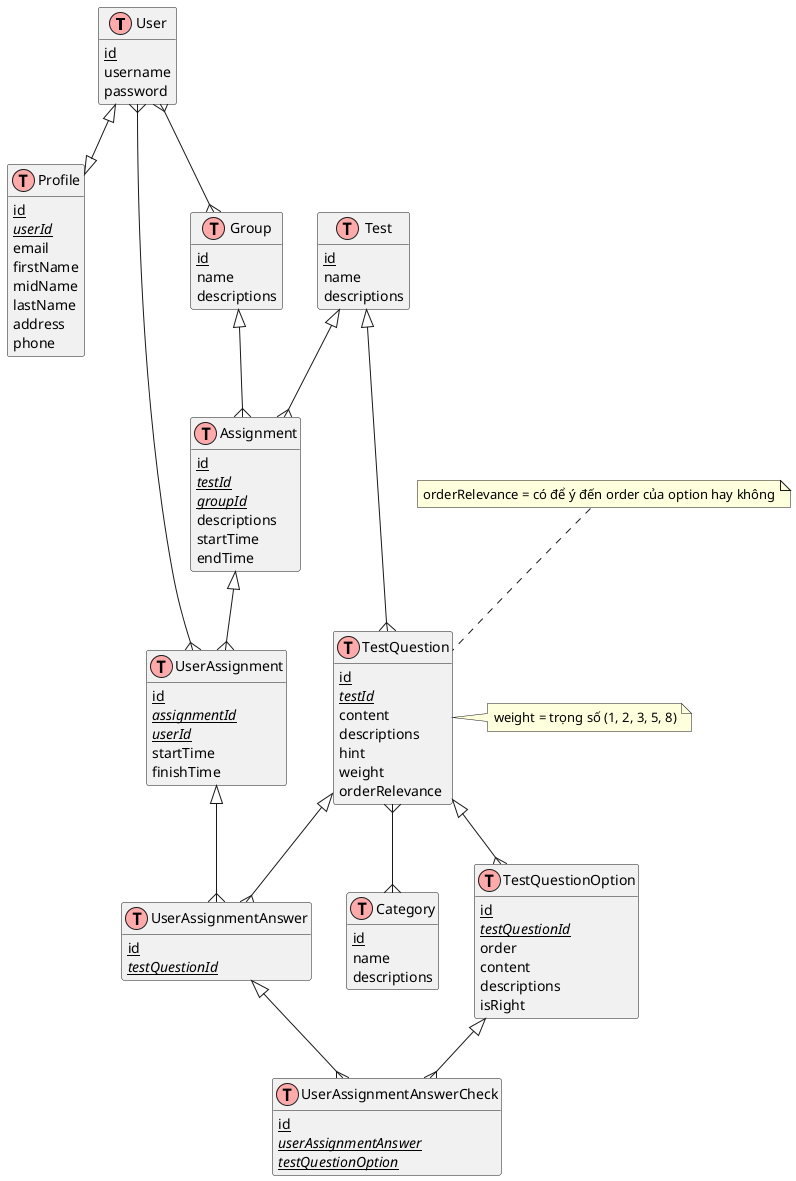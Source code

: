 @startuml
!define table(x) class x << (T,#FFAAAA) >>
!define pk(x) <u>x</u>
!define fk(x) <i><u>x</u></i>
hide methods
hide stereotypes
skinparam shadowing false

table(User) {
  pk(id)
  username
  password
}

table(Group) {
  pk(id)
  name
  descriptions
}

table(Profile) {
  pk(id)
  fk(userId)
  email
  firstName
  midName
  lastName
  address
  phone
}

table(Test) {
  pk(id)
  name
  descriptions
}

table(TestQuestion) {
  pk(id)
  fk(testId)
  content
  descriptions
  hint
  weight
  orderRelevance
}

table(TestQuestionOption) {
  pk(id)
  fk(testQuestionId)
  order
  content
  descriptions
  isRight
}

table(Category) {
  pk(id)
  name
  descriptions
}

table(Assignment) {
  pk(id)
  fk(testId)
  fk(groupId)
  descriptions
  startTime
  endTime
}

table(UserAssignment) {
  pk(id)
  fk(assignmentId)
  fk(userId)
  startTime
  finishTime
}

table(UserAssignmentAnswer) {
  pk(id)
  fk(testQuestionId)
}

table(UserAssignmentAnswerCheck) {
  pk(id)
  fk(userAssignmentAnswer)
  fk(testQuestionOption)
}

note right of TestQuestion: weight = trọng số (1, 2, 3, 5, 8)
note top of TestQuestion: orderRelevance = có để ý đến order của option hay không

User <|--|> Profile
User }--{ Group
Test <|--{ TestQuestion
TestQuestion <|--{ TestQuestionOption
TestQuestion }--{ Category
Test <|--{ Assignment
Group <|--{ Assignment
User }--{ UserAssignment
Assignment <|--{ UserAssignment
UserAssignment <|--{ UserAssignmentAnswer
TestQuestion <|--{ UserAssignmentAnswer
UserAssignmentAnswer <|--{ UserAssignmentAnswerCheck
TestQuestionOption <|--{ UserAssignmentAnswerCheck

@enduml
